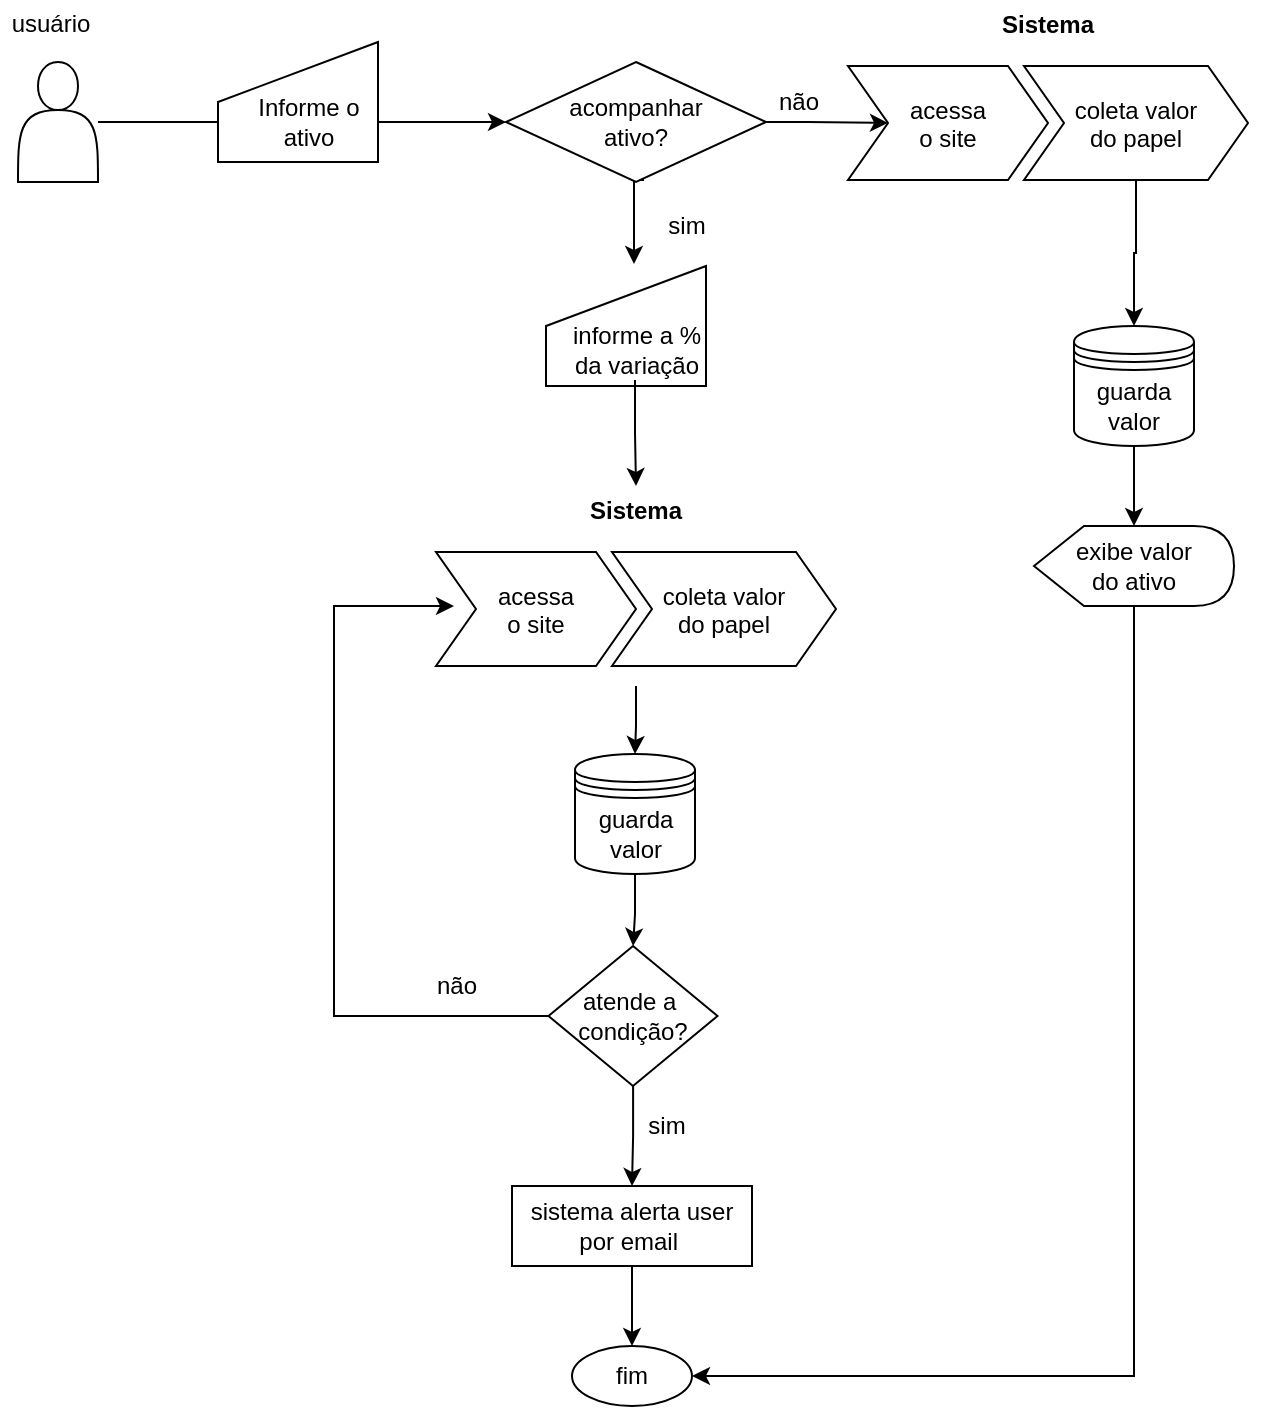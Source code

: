 <mxfile version="15.8.4" type="device"><diagram id="HrG5G-KkXL1QhwliOfX1" name="Página-1"><mxGraphModel dx="1102" dy="685" grid="1" gridSize="10" guides="1" tooltips="1" connect="1" arrows="1" fold="1" page="1" pageScale="1" pageWidth="827" pageHeight="1169" math="0" shadow="0"><root><mxCell id="0"/><mxCell id="1" parent="0"/><mxCell id="O3dmLn_4kDdub0kUM2-T-17" value="" style="edgeStyle=orthogonalEdgeStyle;rounded=0;orthogonalLoop=1;jettySize=auto;html=1;" edge="1" parent="1" source="O3dmLn_4kDdub0kUM2-T-1" target="O3dmLn_4kDdub0kUM2-T-3"><mxGeometry relative="1" as="geometry"/></mxCell><mxCell id="O3dmLn_4kDdub0kUM2-T-1" value="" style="shape=actor;whiteSpace=wrap;html=1;" vertex="1" parent="1"><mxGeometry x="40" y="88" width="40" height="60" as="geometry"/></mxCell><mxCell id="O3dmLn_4kDdub0kUM2-T-4" value="" style="group" vertex="1" connectable="0" parent="1"><mxGeometry x="140" y="78" width="80" height="60" as="geometry"/></mxCell><mxCell id="O3dmLn_4kDdub0kUM2-T-2" value="&lt;p style=&quot;line-height: 1.3&quot;&gt;&lt;br&gt;&lt;/p&gt;" style="shape=manualInput;whiteSpace=wrap;html=1;" vertex="1" parent="O3dmLn_4kDdub0kUM2-T-4"><mxGeometry width="80" height="60" as="geometry"/></mxCell><mxCell id="O3dmLn_4kDdub0kUM2-T-3" value="Informe o&lt;br&gt;ativo" style="text;html=1;align=center;verticalAlign=middle;resizable=0;points=[];autosize=1;strokeColor=none;fillColor=none;" vertex="1" parent="O3dmLn_4kDdub0kUM2-T-4"><mxGeometry x="10" y="25" width="70" height="30" as="geometry"/></mxCell><mxCell id="O3dmLn_4kDdub0kUM2-T-21" value="" style="edgeStyle=orthogonalEdgeStyle;rounded=0;orthogonalLoop=1;jettySize=auto;html=1;" edge="1" parent="1" source="O3dmLn_4kDdub0kUM2-T-6" target="O3dmLn_4kDdub0kUM2-T-20"><mxGeometry relative="1" as="geometry"/></mxCell><mxCell id="O3dmLn_4kDdub0kUM2-T-6" value="guarda&lt;br&gt;valor" style="shape=datastore;whiteSpace=wrap;html=1;" vertex="1" parent="1"><mxGeometry x="568" y="220" width="60" height="60" as="geometry"/></mxCell><mxCell id="O3dmLn_4kDdub0kUM2-T-11" value="Sistema" style="swimlane;childLayout=stackLayout;horizontal=1;fillColor=none;horizontalStack=1;resizeParent=1;resizeParentMax=0;resizeLast=0;collapsible=0;strokeColor=none;stackBorder=10;stackSpacing=-12;resizable=1;align=center;points=[];fontColor=#000000;" vertex="1" parent="1"><mxGeometry x="445" y="57" width="220" height="100" as="geometry"/></mxCell><mxCell id="O3dmLn_4kDdub0kUM2-T-12" value="acessa&#10;o site" style="shape=step;perimeter=stepPerimeter;fixedSize=1;points=[];" vertex="1" parent="O3dmLn_4kDdub0kUM2-T-11"><mxGeometry x="10" y="33" width="100" height="57" as="geometry"/></mxCell><mxCell id="O3dmLn_4kDdub0kUM2-T-13" value="coleta valor&#10;do papel" style="shape=step;perimeter=stepPerimeter;fixedSize=1;points=[];" vertex="1" parent="O3dmLn_4kDdub0kUM2-T-11"><mxGeometry x="98" y="33" width="112" height="57" as="geometry"/></mxCell><mxCell id="O3dmLn_4kDdub0kUM2-T-65" style="edgeStyle=orthogonalEdgeStyle;rounded=0;orthogonalLoop=1;jettySize=auto;html=1;entryX=1;entryY=0.5;entryDx=0;entryDy=0;" edge="1" parent="1" source="O3dmLn_4kDdub0kUM2-T-20" target="O3dmLn_4kDdub0kUM2-T-62"><mxGeometry relative="1" as="geometry"><Array as="points"><mxPoint x="598" y="745"/></Array></mxGeometry></mxCell><mxCell id="O3dmLn_4kDdub0kUM2-T-20" value="exibe valor&lt;br&gt;do ativo" style="shape=display;whiteSpace=wrap;html=1;" vertex="1" parent="1"><mxGeometry x="548" y="320" width="100" height="40" as="geometry"/></mxCell><mxCell id="O3dmLn_4kDdub0kUM2-T-31" value="" style="edgeStyle=orthogonalEdgeStyle;rounded=0;orthogonalLoop=1;jettySize=auto;html=1;" edge="1" parent="1" source="O3dmLn_4kDdub0kUM2-T-29" target="O3dmLn_4kDdub0kUM2-T-12"><mxGeometry relative="1" as="geometry"/></mxCell><mxCell id="O3dmLn_4kDdub0kUM2-T-67" style="edgeStyle=orthogonalEdgeStyle;rounded=0;orthogonalLoop=1;jettySize=auto;html=1;" edge="1" parent="1"><mxGeometry relative="1" as="geometry"><mxPoint x="353" y="147" as="sourcePoint"/><mxPoint x="348" y="189" as="targetPoint"/><Array as="points"><mxPoint x="348" y="147"/></Array></mxGeometry></mxCell><mxCell id="O3dmLn_4kDdub0kUM2-T-29" value="acompanhar&lt;br&gt;ativo?" style="rhombus;whiteSpace=wrap;html=1;" vertex="1" parent="1"><mxGeometry x="284" y="88" width="130" height="60" as="geometry"/></mxCell><mxCell id="O3dmLn_4kDdub0kUM2-T-30" value="" style="edgeStyle=orthogonalEdgeStyle;rounded=0;orthogonalLoop=1;jettySize=auto;html=1;" edge="1" parent="1" source="O3dmLn_4kDdub0kUM2-T-3" target="O3dmLn_4kDdub0kUM2-T-29"><mxGeometry relative="1" as="geometry"/></mxCell><mxCell id="O3dmLn_4kDdub0kUM2-T-36" value="não" style="text;html=1;align=center;verticalAlign=middle;resizable=0;points=[];autosize=1;strokeColor=none;fillColor=none;" vertex="1" parent="1"><mxGeometry x="410" y="98" width="40" height="20" as="geometry"/></mxCell><mxCell id="O3dmLn_4kDdub0kUM2-T-41" value="" style="group" vertex="1" connectable="0" parent="1"><mxGeometry x="300" y="180" width="89" height="60" as="geometry"/></mxCell><mxCell id="O3dmLn_4kDdub0kUM2-T-46" value="" style="group" vertex="1" connectable="0" parent="O3dmLn_4kDdub0kUM2-T-41"><mxGeometry x="4" y="10" width="84.5" height="60" as="geometry"/></mxCell><mxCell id="O3dmLn_4kDdub0kUM2-T-42" value="&lt;p style=&quot;line-height: 1.3&quot;&gt;&lt;br&gt;&lt;/p&gt;" style="shape=manualInput;whiteSpace=wrap;html=1;" vertex="1" parent="O3dmLn_4kDdub0kUM2-T-46"><mxGeometry width="80" height="60" as="geometry"/></mxCell><mxCell id="O3dmLn_4kDdub0kUM2-T-43" value="informe a %&lt;br&gt;da variação" style="text;html=1;align=center;verticalAlign=middle;resizable=0;points=[];autosize=1;strokeColor=none;fillColor=none;" vertex="1" parent="O3dmLn_4kDdub0kUM2-T-46"><mxGeometry x="4.5" y="27" width="80" height="30" as="geometry"/></mxCell><mxCell id="O3dmLn_4kDdub0kUM2-T-47" value="sim" style="text;html=1;align=center;verticalAlign=middle;resizable=0;points=[];autosize=1;strokeColor=none;fillColor=none;" vertex="1" parent="1"><mxGeometry x="359" y="160" width="30" height="20" as="geometry"/></mxCell><mxCell id="O3dmLn_4kDdub0kUM2-T-58" style="edgeStyle=orthogonalEdgeStyle;rounded=0;orthogonalLoop=1;jettySize=auto;html=1;entryX=0.5;entryY=0;entryDx=0;entryDy=0;" edge="1" parent="1" source="O3dmLn_4kDdub0kUM2-T-48" target="O3dmLn_4kDdub0kUM2-T-53"><mxGeometry relative="1" as="geometry"/></mxCell><mxCell id="O3dmLn_4kDdub0kUM2-T-48" value="Sistema" style="swimlane;childLayout=stackLayout;horizontal=1;fillColor=none;horizontalStack=1;resizeParent=1;resizeParentMax=0;resizeLast=0;collapsible=0;strokeColor=none;stackBorder=10;stackSpacing=-12;resizable=1;align=center;points=[];fontColor=#000000;" vertex="1" parent="1"><mxGeometry x="239" y="300" width="220" height="100" as="geometry"/></mxCell><mxCell id="O3dmLn_4kDdub0kUM2-T-49" value="acessa&#10;o site" style="shape=step;perimeter=stepPerimeter;fixedSize=1;points=[];" vertex="1" parent="O3dmLn_4kDdub0kUM2-T-48"><mxGeometry x="10" y="33" width="100" height="57" as="geometry"/></mxCell><mxCell id="O3dmLn_4kDdub0kUM2-T-50" value="coleta valor&#10;do papel" style="shape=step;perimeter=stepPerimeter;fixedSize=1;points=[];" vertex="1" parent="O3dmLn_4kDdub0kUM2-T-48"><mxGeometry x="98" y="33" width="112" height="57" as="geometry"/></mxCell><mxCell id="O3dmLn_4kDdub0kUM2-T-52" style="edgeStyle=orthogonalEdgeStyle;rounded=0;orthogonalLoop=1;jettySize=auto;html=1;" edge="1" parent="1" source="O3dmLn_4kDdub0kUM2-T-43" target="O3dmLn_4kDdub0kUM2-T-48"><mxGeometry relative="1" as="geometry"/></mxCell><mxCell id="O3dmLn_4kDdub0kUM2-T-59" value="" style="edgeStyle=orthogonalEdgeStyle;rounded=0;orthogonalLoop=1;jettySize=auto;html=1;" edge="1" parent="1" source="O3dmLn_4kDdub0kUM2-T-53" target="O3dmLn_4kDdub0kUM2-T-54"><mxGeometry relative="1" as="geometry"/></mxCell><mxCell id="O3dmLn_4kDdub0kUM2-T-53" value="guarda&lt;br&gt;valor" style="shape=datastore;whiteSpace=wrap;html=1;" vertex="1" parent="1"><mxGeometry x="318.5" y="434" width="60" height="60" as="geometry"/></mxCell><mxCell id="O3dmLn_4kDdub0kUM2-T-61" value="" style="edgeStyle=orthogonalEdgeStyle;rounded=0;orthogonalLoop=1;jettySize=auto;html=1;" edge="1" parent="1" source="O3dmLn_4kDdub0kUM2-T-54" target="O3dmLn_4kDdub0kUM2-T-60"><mxGeometry relative="1" as="geometry"/></mxCell><mxCell id="O3dmLn_4kDdub0kUM2-T-64" style="edgeStyle=orthogonalEdgeStyle;rounded=0;orthogonalLoop=1;jettySize=auto;html=1;" edge="1" parent="1"><mxGeometry relative="1" as="geometry"><mxPoint x="258" y="360" as="targetPoint"/><mxPoint x="323.25" y="565" as="sourcePoint"/><Array as="points"><mxPoint x="198" y="565"/><mxPoint x="198" y="360"/><mxPoint x="258" y="360"/></Array></mxGeometry></mxCell><mxCell id="O3dmLn_4kDdub0kUM2-T-54" value="atende a&amp;nbsp;&lt;br&gt;condição?" style="rhombus;whiteSpace=wrap;html=1;" vertex="1" parent="1"><mxGeometry x="305.25" y="530" width="84.5" height="70" as="geometry"/></mxCell><mxCell id="O3dmLn_4kDdub0kUM2-T-56" value="não" style="text;html=1;align=center;verticalAlign=middle;resizable=0;points=[];autosize=1;strokeColor=none;fillColor=none;" vertex="1" parent="1"><mxGeometry x="239" y="540" width="40" height="20" as="geometry"/></mxCell><mxCell id="O3dmLn_4kDdub0kUM2-T-63" value="" style="edgeStyle=orthogonalEdgeStyle;rounded=0;orthogonalLoop=1;jettySize=auto;html=1;" edge="1" parent="1" source="O3dmLn_4kDdub0kUM2-T-60" target="O3dmLn_4kDdub0kUM2-T-62"><mxGeometry relative="1" as="geometry"/></mxCell><mxCell id="O3dmLn_4kDdub0kUM2-T-60" value="sistema alerta user por&amp;nbsp;email&amp;nbsp;" style="rounded=0;whiteSpace=wrap;html=1;" vertex="1" parent="1"><mxGeometry x="287" y="650" width="120" height="40" as="geometry"/></mxCell><mxCell id="O3dmLn_4kDdub0kUM2-T-62" value="fim" style="ellipse;whiteSpace=wrap;html=1;" vertex="1" parent="1"><mxGeometry x="317" y="730" width="60" height="30" as="geometry"/></mxCell><mxCell id="O3dmLn_4kDdub0kUM2-T-66" value="usuário" style="text;html=1;align=center;verticalAlign=middle;resizable=0;points=[];autosize=1;strokeColor=none;fillColor=none;" vertex="1" parent="1"><mxGeometry x="31" y="59" width="50" height="20" as="geometry"/></mxCell><mxCell id="O3dmLn_4kDdub0kUM2-T-68" value="sim" style="text;html=1;align=center;verticalAlign=middle;resizable=0;points=[];autosize=1;strokeColor=none;fillColor=none;" vertex="1" parent="1"><mxGeometry x="348.5" y="610" width="30" height="20" as="geometry"/></mxCell><mxCell id="O3dmLn_4kDdub0kUM2-T-69" style="edgeStyle=orthogonalEdgeStyle;rounded=0;orthogonalLoop=1;jettySize=auto;html=1;entryX=0.5;entryY=0;entryDx=0;entryDy=0;" edge="1" parent="1" source="O3dmLn_4kDdub0kUM2-T-13" target="O3dmLn_4kDdub0kUM2-T-6"><mxGeometry relative="1" as="geometry"/></mxCell></root></mxGraphModel></diagram></mxfile>